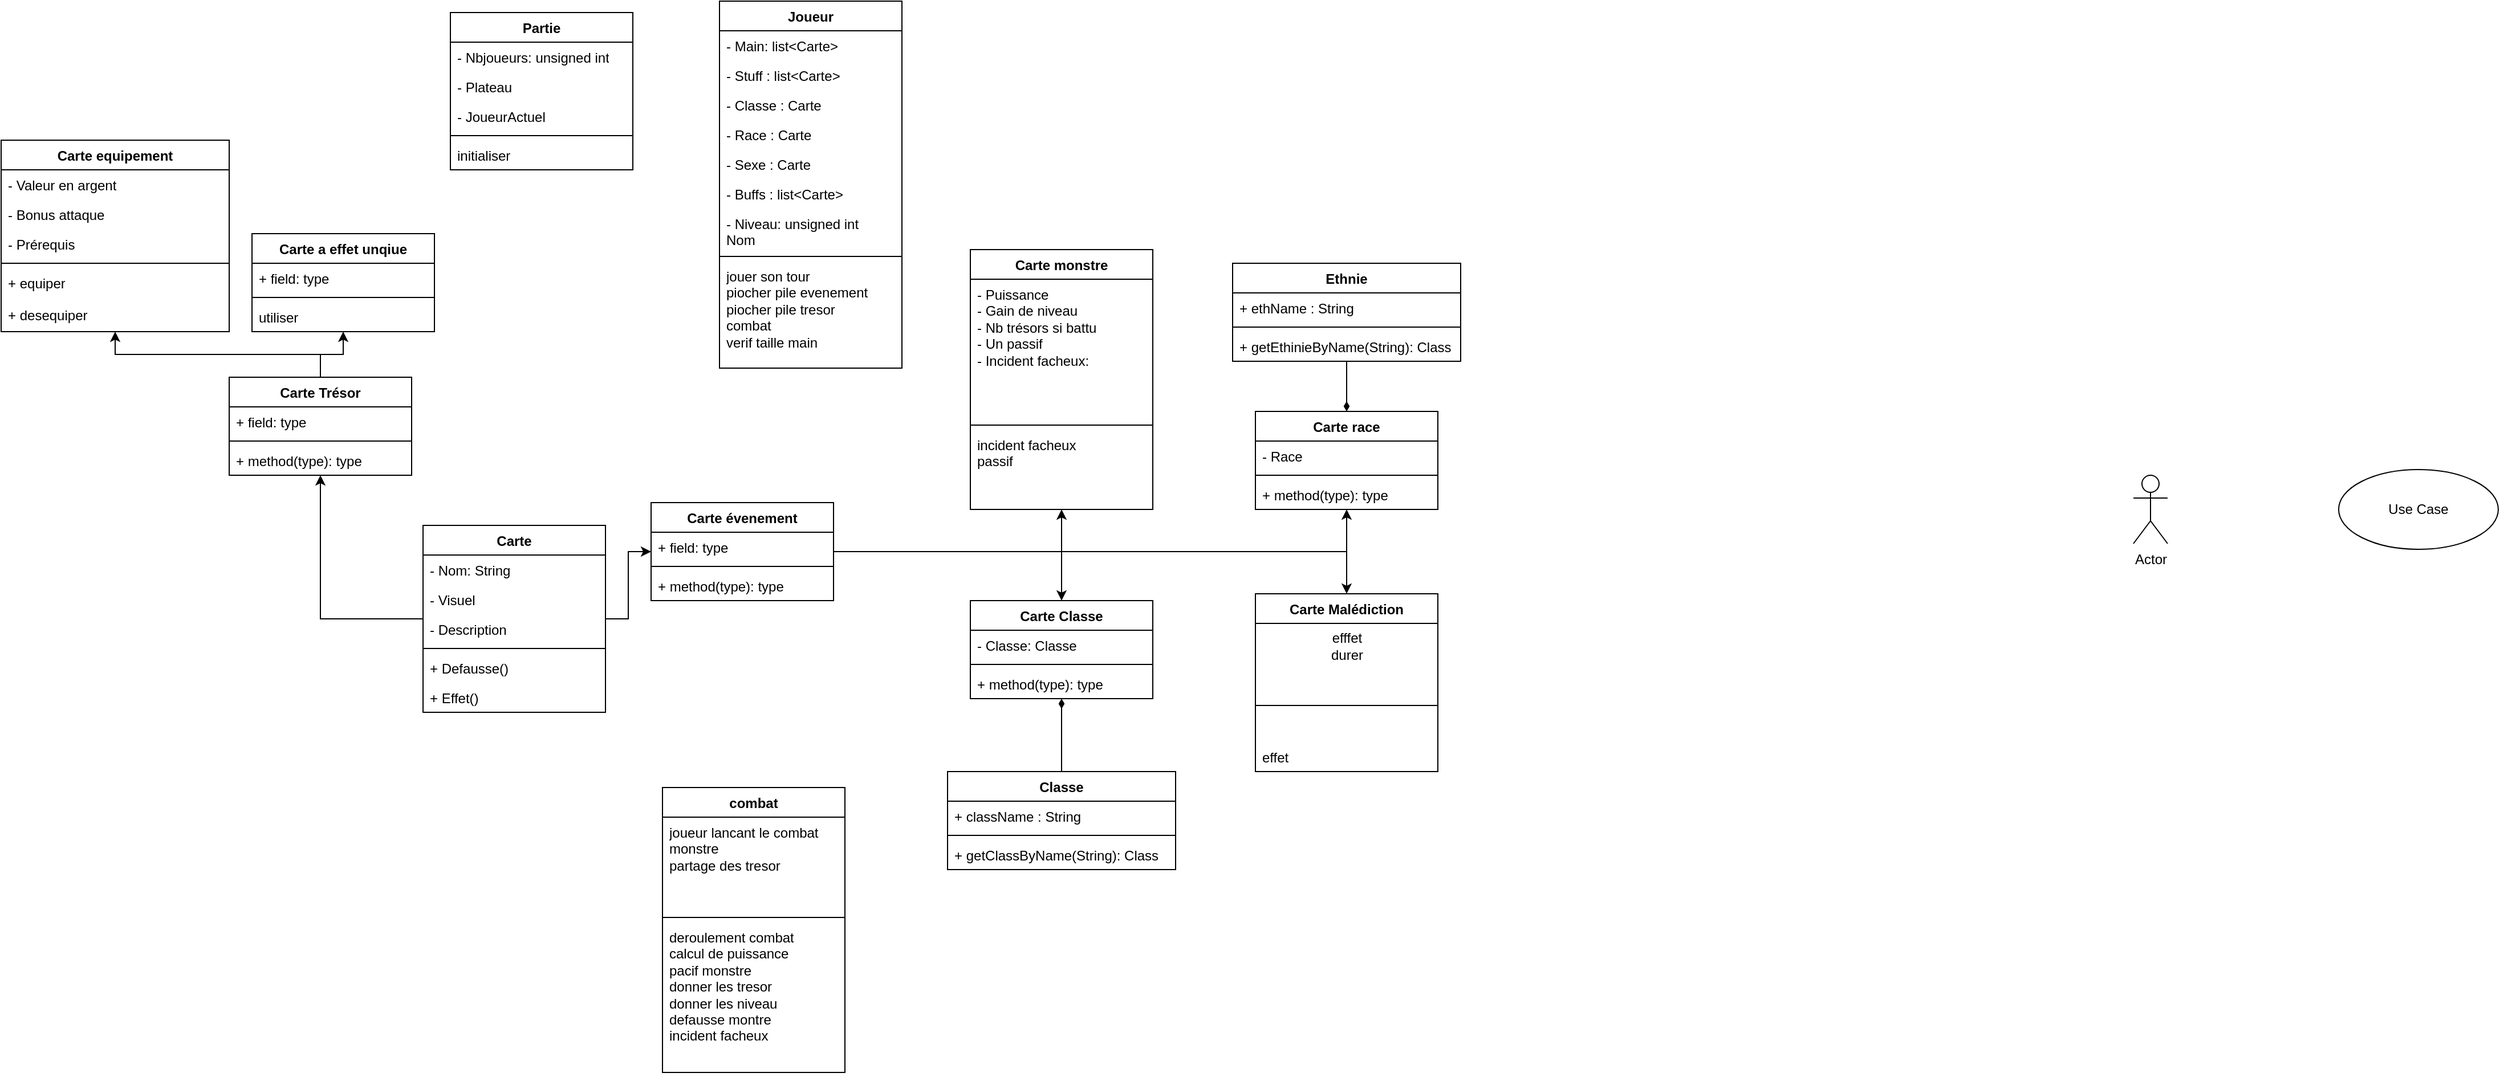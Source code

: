 <mxfile version="22.1.2" type="device">
  <diagram id="C5RBs43oDa-KdzZeNtuy" name="Page-1">
    <mxGraphModel dx="1938" dy="666" grid="1" gridSize="10" guides="1" tooltips="1" connect="1" arrows="1" fold="1" page="1" pageScale="1" pageWidth="827" pageHeight="1169" math="0" shadow="0">
      <root>
        <mxCell id="WIyWlLk6GJQsqaUBKTNV-0" />
        <mxCell id="WIyWlLk6GJQsqaUBKTNV-1" parent="WIyWlLk6GJQsqaUBKTNV-0" />
        <mxCell id="HWRYrcjjXOcNsMm2Y1wa-0" value="Partie" style="swimlane;fontStyle=1;align=center;verticalAlign=top;childLayout=stackLayout;horizontal=1;startSize=26;horizontalStack=0;resizeParent=1;resizeParentMax=0;resizeLast=0;collapsible=1;marginBottom=0;whiteSpace=wrap;html=1;" parent="WIyWlLk6GJQsqaUBKTNV-1" vertex="1">
          <mxGeometry x="254" y="100" width="160" height="138" as="geometry" />
        </mxCell>
        <mxCell id="HWRYrcjjXOcNsMm2Y1wa-1" value="- Nbjoueurs: unsigned int" style="text;strokeColor=none;fillColor=none;align=left;verticalAlign=top;spacingLeft=4;spacingRight=4;overflow=hidden;rotatable=0;points=[[0,0.5],[1,0.5]];portConstraint=eastwest;whiteSpace=wrap;html=1;" parent="HWRYrcjjXOcNsMm2Y1wa-0" vertex="1">
          <mxGeometry y="26" width="160" height="26" as="geometry" />
        </mxCell>
        <mxCell id="HWRYrcjjXOcNsMm2Y1wa-5" value="- Plateau" style="text;strokeColor=none;fillColor=none;align=left;verticalAlign=top;spacingLeft=4;spacingRight=4;overflow=hidden;rotatable=0;points=[[0,0.5],[1,0.5]];portConstraint=eastwest;whiteSpace=wrap;html=1;" parent="HWRYrcjjXOcNsMm2Y1wa-0" vertex="1">
          <mxGeometry y="52" width="160" height="26" as="geometry" />
        </mxCell>
        <mxCell id="OVu_KamgzqOyMynP7TiZ-10" value="- JoueurActuel" style="text;strokeColor=none;fillColor=none;align=left;verticalAlign=top;spacingLeft=4;spacingRight=4;overflow=hidden;rotatable=0;points=[[0,0.5],[1,0.5]];portConstraint=eastwest;whiteSpace=wrap;html=1;" parent="HWRYrcjjXOcNsMm2Y1wa-0" vertex="1">
          <mxGeometry y="78" width="160" height="26" as="geometry" />
        </mxCell>
        <mxCell id="HWRYrcjjXOcNsMm2Y1wa-2" value="" style="line;strokeWidth=1;fillColor=none;align=left;verticalAlign=middle;spacingTop=-1;spacingLeft=3;spacingRight=3;rotatable=0;labelPosition=right;points=[];portConstraint=eastwest;strokeColor=inherit;" parent="HWRYrcjjXOcNsMm2Y1wa-0" vertex="1">
          <mxGeometry y="104" width="160" height="8" as="geometry" />
        </mxCell>
        <mxCell id="HWRYrcjjXOcNsMm2Y1wa-3" value="&lt;div&gt;initialiser&lt;/div&gt;&lt;div&gt;&lt;br&gt;&lt;/div&gt;" style="text;strokeColor=none;fillColor=none;align=left;verticalAlign=top;spacingLeft=4;spacingRight=4;overflow=hidden;rotatable=0;points=[[0,0.5],[1,0.5]];portConstraint=eastwest;whiteSpace=wrap;html=1;" parent="HWRYrcjjXOcNsMm2Y1wa-0" vertex="1">
          <mxGeometry y="112" width="160" height="26" as="geometry" />
        </mxCell>
        <mxCell id="HWRYrcjjXOcNsMm2Y1wa-6" value="Joueur" style="swimlane;fontStyle=1;align=center;verticalAlign=top;childLayout=stackLayout;horizontal=1;startSize=26;horizontalStack=0;resizeParent=1;resizeParentMax=0;resizeLast=0;collapsible=1;marginBottom=0;whiteSpace=wrap;html=1;" parent="WIyWlLk6GJQsqaUBKTNV-1" vertex="1">
          <mxGeometry x="490" y="90" width="160" height="322" as="geometry" />
        </mxCell>
        <mxCell id="HWRYrcjjXOcNsMm2Y1wa-7" value="- Main: list&amp;lt;Carte&amp;gt;" style="text;strokeColor=none;fillColor=none;align=left;verticalAlign=top;spacingLeft=4;spacingRight=4;overflow=hidden;rotatable=0;points=[[0,0.5],[1,0.5]];portConstraint=eastwest;whiteSpace=wrap;html=1;" parent="HWRYrcjjXOcNsMm2Y1wa-6" vertex="1">
          <mxGeometry y="26" width="160" height="26" as="geometry" />
        </mxCell>
        <mxCell id="HWRYrcjjXOcNsMm2Y1wa-10" value="- Stuff : list&amp;lt;Carte&amp;gt;" style="text;strokeColor=none;fillColor=none;align=left;verticalAlign=top;spacingLeft=4;spacingRight=4;overflow=hidden;rotatable=0;points=[[0,0.5],[1,0.5]];portConstraint=eastwest;whiteSpace=wrap;html=1;" parent="HWRYrcjjXOcNsMm2Y1wa-6" vertex="1">
          <mxGeometry y="52" width="160" height="26" as="geometry" />
        </mxCell>
        <mxCell id="HWRYrcjjXOcNsMm2Y1wa-11" value="- Classe : Carte" style="text;strokeColor=none;fillColor=none;align=left;verticalAlign=top;spacingLeft=4;spacingRight=4;overflow=hidden;rotatable=0;points=[[0,0.5],[1,0.5]];portConstraint=eastwest;whiteSpace=wrap;html=1;" parent="HWRYrcjjXOcNsMm2Y1wa-6" vertex="1">
          <mxGeometry y="78" width="160" height="26" as="geometry" />
        </mxCell>
        <mxCell id="HWRYrcjjXOcNsMm2Y1wa-12" value="- Race : Carte" style="text;strokeColor=none;fillColor=none;align=left;verticalAlign=top;spacingLeft=4;spacingRight=4;overflow=hidden;rotatable=0;points=[[0,0.5],[1,0.5]];portConstraint=eastwest;whiteSpace=wrap;html=1;" parent="HWRYrcjjXOcNsMm2Y1wa-6" vertex="1">
          <mxGeometry y="104" width="160" height="26" as="geometry" />
        </mxCell>
        <mxCell id="HWRYrcjjXOcNsMm2Y1wa-13" value="- Sexe : Carte" style="text;strokeColor=none;fillColor=none;align=left;verticalAlign=top;spacingLeft=4;spacingRight=4;overflow=hidden;rotatable=0;points=[[0,0.5],[1,0.5]];portConstraint=eastwest;whiteSpace=wrap;html=1;" parent="HWRYrcjjXOcNsMm2Y1wa-6" vertex="1">
          <mxGeometry y="130" width="160" height="26" as="geometry" />
        </mxCell>
        <mxCell id="HWRYrcjjXOcNsMm2Y1wa-14" value="- Buffs : list&amp;lt;Carte&amp;gt;" style="text;strokeColor=none;fillColor=none;align=left;verticalAlign=top;spacingLeft=4;spacingRight=4;overflow=hidden;rotatable=0;points=[[0,0.5],[1,0.5]];portConstraint=eastwest;whiteSpace=wrap;html=1;" parent="HWRYrcjjXOcNsMm2Y1wa-6" vertex="1">
          <mxGeometry y="156" width="160" height="26" as="geometry" />
        </mxCell>
        <mxCell id="HWRYrcjjXOcNsMm2Y1wa-15" value="&lt;div&gt;- Niveau: unsigned int&lt;/div&gt;&lt;div&gt;Nom&lt;br&gt;&lt;/div&gt;" style="text;strokeColor=none;fillColor=none;align=left;verticalAlign=top;spacingLeft=4;spacingRight=4;overflow=hidden;rotatable=0;points=[[0,0.5],[1,0.5]];portConstraint=eastwest;whiteSpace=wrap;html=1;" parent="HWRYrcjjXOcNsMm2Y1wa-6" vertex="1">
          <mxGeometry y="182" width="160" height="38" as="geometry" />
        </mxCell>
        <mxCell id="HWRYrcjjXOcNsMm2Y1wa-8" value="" style="line;strokeWidth=1;fillColor=none;align=left;verticalAlign=middle;spacingTop=-1;spacingLeft=3;spacingRight=3;rotatable=0;labelPosition=right;points=[];portConstraint=eastwest;strokeColor=inherit;" parent="HWRYrcjjXOcNsMm2Y1wa-6" vertex="1">
          <mxGeometry y="220" width="160" height="8" as="geometry" />
        </mxCell>
        <mxCell id="HWRYrcjjXOcNsMm2Y1wa-9" value="&lt;div&gt;jouer son tour&lt;br&gt;&lt;/div&gt;&lt;div&gt;piocher pile evenement&lt;/div&gt;&lt;div&gt;piocher pile tresor&lt;/div&gt;&lt;div&gt;combat&lt;/div&gt;&lt;div&gt;verif taille main&lt;br&gt;&lt;/div&gt;" style="text;strokeColor=none;fillColor=none;align=left;verticalAlign=top;spacingLeft=4;spacingRight=4;overflow=hidden;rotatable=0;points=[[0,0.5],[1,0.5]];portConstraint=eastwest;whiteSpace=wrap;html=1;" parent="HWRYrcjjXOcNsMm2Y1wa-6" vertex="1">
          <mxGeometry y="228" width="160" height="94" as="geometry" />
        </mxCell>
        <mxCell id="HWRYrcjjXOcNsMm2Y1wa-25" style="edgeStyle=orthogonalEdgeStyle;rounded=0;orthogonalLoop=1;jettySize=auto;html=1;" parent="WIyWlLk6GJQsqaUBKTNV-1" source="HWRYrcjjXOcNsMm2Y1wa-16" target="HWRYrcjjXOcNsMm2Y1wa-21" edge="1">
          <mxGeometry relative="1" as="geometry" />
        </mxCell>
        <mxCell id="HWRYrcjjXOcNsMm2Y1wa-45" style="edgeStyle=orthogonalEdgeStyle;rounded=0;orthogonalLoop=1;jettySize=auto;html=1;" parent="WIyWlLk6GJQsqaUBKTNV-1" source="HWRYrcjjXOcNsMm2Y1wa-16" target="HWRYrcjjXOcNsMm2Y1wa-41" edge="1">
          <mxGeometry relative="1" as="geometry" />
        </mxCell>
        <mxCell id="HWRYrcjjXOcNsMm2Y1wa-16" value="Carte" style="swimlane;fontStyle=1;align=center;verticalAlign=top;childLayout=stackLayout;horizontal=1;startSize=26;horizontalStack=0;resizeParent=1;resizeParentMax=0;resizeLast=0;collapsible=1;marginBottom=0;whiteSpace=wrap;html=1;" parent="WIyWlLk6GJQsqaUBKTNV-1" vertex="1">
          <mxGeometry x="230" y="550" width="160" height="164" as="geometry" />
        </mxCell>
        <mxCell id="HWRYrcjjXOcNsMm2Y1wa-17" value="- Nom: String" style="text;strokeColor=none;fillColor=none;align=left;verticalAlign=top;spacingLeft=4;spacingRight=4;overflow=hidden;rotatable=0;points=[[0,0.5],[1,0.5]];portConstraint=eastwest;whiteSpace=wrap;html=1;" parent="HWRYrcjjXOcNsMm2Y1wa-16" vertex="1">
          <mxGeometry y="26" width="160" height="26" as="geometry" />
        </mxCell>
        <mxCell id="HWRYrcjjXOcNsMm2Y1wa-20" value="- Visuel" style="text;strokeColor=none;fillColor=none;align=left;verticalAlign=top;spacingLeft=4;spacingRight=4;overflow=hidden;rotatable=0;points=[[0,0.5],[1,0.5]];portConstraint=eastwest;whiteSpace=wrap;html=1;" parent="HWRYrcjjXOcNsMm2Y1wa-16" vertex="1">
          <mxGeometry y="52" width="160" height="26" as="geometry" />
        </mxCell>
        <mxCell id="HWRYrcjjXOcNsMm2Y1wa-36" value="- Description" style="text;strokeColor=none;fillColor=none;align=left;verticalAlign=top;spacingLeft=4;spacingRight=4;overflow=hidden;rotatable=0;points=[[0,0.5],[1,0.5]];portConstraint=eastwest;whiteSpace=wrap;html=1;" parent="HWRYrcjjXOcNsMm2Y1wa-16" vertex="1">
          <mxGeometry y="78" width="160" height="26" as="geometry" />
        </mxCell>
        <mxCell id="HWRYrcjjXOcNsMm2Y1wa-18" value="" style="line;strokeWidth=1;fillColor=none;align=left;verticalAlign=middle;spacingTop=-1;spacingLeft=3;spacingRight=3;rotatable=0;labelPosition=right;points=[];portConstraint=eastwest;strokeColor=inherit;" parent="HWRYrcjjXOcNsMm2Y1wa-16" vertex="1">
          <mxGeometry y="104" width="160" height="8" as="geometry" />
        </mxCell>
        <mxCell id="HWRYrcjjXOcNsMm2Y1wa-19" value="+ Defausse()" style="text;strokeColor=none;fillColor=none;align=left;verticalAlign=top;spacingLeft=4;spacingRight=4;overflow=hidden;rotatable=0;points=[[0,0.5],[1,0.5]];portConstraint=eastwest;whiteSpace=wrap;html=1;" parent="HWRYrcjjXOcNsMm2Y1wa-16" vertex="1">
          <mxGeometry y="112" width="160" height="26" as="geometry" />
        </mxCell>
        <mxCell id="HWRYrcjjXOcNsMm2Y1wa-39" value="+ Effet()" style="text;strokeColor=none;fillColor=none;align=left;verticalAlign=top;spacingLeft=4;spacingRight=4;overflow=hidden;rotatable=0;points=[[0,0.5],[1,0.5]];portConstraint=eastwest;whiteSpace=wrap;html=1;" parent="HWRYrcjjXOcNsMm2Y1wa-16" vertex="1">
          <mxGeometry y="138" width="160" height="26" as="geometry" />
        </mxCell>
        <mxCell id="HWRYrcjjXOcNsMm2Y1wa-30" style="edgeStyle=orthogonalEdgeStyle;rounded=0;orthogonalLoop=1;jettySize=auto;html=1;" parent="WIyWlLk6GJQsqaUBKTNV-1" source="HWRYrcjjXOcNsMm2Y1wa-21" target="HWRYrcjjXOcNsMm2Y1wa-26" edge="1">
          <mxGeometry relative="1" as="geometry" />
        </mxCell>
        <mxCell id="HWRYrcjjXOcNsMm2Y1wa-35" style="edgeStyle=orthogonalEdgeStyle;rounded=0;orthogonalLoop=1;jettySize=auto;html=1;" parent="WIyWlLk6GJQsqaUBKTNV-1" source="HWRYrcjjXOcNsMm2Y1wa-21" target="HWRYrcjjXOcNsMm2Y1wa-31" edge="1">
          <mxGeometry relative="1" as="geometry" />
        </mxCell>
        <mxCell id="HWRYrcjjXOcNsMm2Y1wa-21" value="Carte Trésor" style="swimlane;fontStyle=1;align=center;verticalAlign=top;childLayout=stackLayout;horizontal=1;startSize=26;horizontalStack=0;resizeParent=1;resizeParentMax=0;resizeLast=0;collapsible=1;marginBottom=0;whiteSpace=wrap;html=1;" parent="WIyWlLk6GJQsqaUBKTNV-1" vertex="1">
          <mxGeometry x="60" y="420" width="160" height="86" as="geometry" />
        </mxCell>
        <mxCell id="HWRYrcjjXOcNsMm2Y1wa-22" value="+ field: type" style="text;strokeColor=none;fillColor=none;align=left;verticalAlign=top;spacingLeft=4;spacingRight=4;overflow=hidden;rotatable=0;points=[[0,0.5],[1,0.5]];portConstraint=eastwest;whiteSpace=wrap;html=1;" parent="HWRYrcjjXOcNsMm2Y1wa-21" vertex="1">
          <mxGeometry y="26" width="160" height="26" as="geometry" />
        </mxCell>
        <mxCell id="HWRYrcjjXOcNsMm2Y1wa-23" value="" style="line;strokeWidth=1;fillColor=none;align=left;verticalAlign=middle;spacingTop=-1;spacingLeft=3;spacingRight=3;rotatable=0;labelPosition=right;points=[];portConstraint=eastwest;strokeColor=inherit;" parent="HWRYrcjjXOcNsMm2Y1wa-21" vertex="1">
          <mxGeometry y="52" width="160" height="8" as="geometry" />
        </mxCell>
        <mxCell id="HWRYrcjjXOcNsMm2Y1wa-24" value="+ method(type): type" style="text;strokeColor=none;fillColor=none;align=left;verticalAlign=top;spacingLeft=4;spacingRight=4;overflow=hidden;rotatable=0;points=[[0,0.5],[1,0.5]];portConstraint=eastwest;whiteSpace=wrap;html=1;" parent="HWRYrcjjXOcNsMm2Y1wa-21" vertex="1">
          <mxGeometry y="60" width="160" height="26" as="geometry" />
        </mxCell>
        <mxCell id="HWRYrcjjXOcNsMm2Y1wa-26" value="Carte equipement" style="swimlane;fontStyle=1;align=center;verticalAlign=top;childLayout=stackLayout;horizontal=1;startSize=26;horizontalStack=0;resizeParent=1;resizeParentMax=0;resizeLast=0;collapsible=1;marginBottom=0;whiteSpace=wrap;html=1;" parent="WIyWlLk6GJQsqaUBKTNV-1" vertex="1">
          <mxGeometry x="-140" y="212" width="200" height="168" as="geometry" />
        </mxCell>
        <mxCell id="HWRYrcjjXOcNsMm2Y1wa-27" value="- Valeur en argent" style="text;strokeColor=none;fillColor=none;align=left;verticalAlign=top;spacingLeft=4;spacingRight=4;overflow=hidden;rotatable=0;points=[[0,0.5],[1,0.5]];portConstraint=eastwest;whiteSpace=wrap;html=1;" parent="HWRYrcjjXOcNsMm2Y1wa-26" vertex="1">
          <mxGeometry y="26" width="200" height="26" as="geometry" />
        </mxCell>
        <mxCell id="HWRYrcjjXOcNsMm2Y1wa-37" value="- Bonus attaque" style="text;strokeColor=none;fillColor=none;align=left;verticalAlign=top;spacingLeft=4;spacingRight=4;overflow=hidden;rotatable=0;points=[[0,0.5],[1,0.5]];portConstraint=eastwest;whiteSpace=wrap;html=1;" parent="HWRYrcjjXOcNsMm2Y1wa-26" vertex="1">
          <mxGeometry y="52" width="200" height="26" as="geometry" />
        </mxCell>
        <mxCell id="HWRYrcjjXOcNsMm2Y1wa-38" value="- Prérequis" style="text;strokeColor=none;fillColor=none;align=left;verticalAlign=top;spacingLeft=4;spacingRight=4;overflow=hidden;rotatable=0;points=[[0,0.5],[1,0.5]];portConstraint=eastwest;whiteSpace=wrap;html=1;" parent="HWRYrcjjXOcNsMm2Y1wa-26" vertex="1">
          <mxGeometry y="78" width="200" height="26" as="geometry" />
        </mxCell>
        <mxCell id="HWRYrcjjXOcNsMm2Y1wa-28" value="" style="line;strokeWidth=1;fillColor=none;align=left;verticalAlign=middle;spacingTop=-1;spacingLeft=3;spacingRight=3;rotatable=0;labelPosition=right;points=[];portConstraint=eastwest;strokeColor=inherit;" parent="HWRYrcjjXOcNsMm2Y1wa-26" vertex="1">
          <mxGeometry y="104" width="200" height="8" as="geometry" />
        </mxCell>
        <mxCell id="HWRYrcjjXOcNsMm2Y1wa-29" value="&lt;div&gt;+ equiper&lt;/div&gt;" style="text;strokeColor=none;fillColor=none;align=left;verticalAlign=top;spacingLeft=4;spacingRight=4;overflow=hidden;rotatable=0;points=[[0,0.5],[1,0.5]];portConstraint=eastwest;whiteSpace=wrap;html=1;" parent="HWRYrcjjXOcNsMm2Y1wa-26" vertex="1">
          <mxGeometry y="112" width="200" height="28" as="geometry" />
        </mxCell>
        <mxCell id="CoxctAYKUjvf-1r051BU-3" value="&lt;div&gt;+ des&lt;span style=&quot;background-color: initial;&quot;&gt;equiper&lt;/span&gt;&lt;/div&gt;" style="text;strokeColor=none;fillColor=none;align=left;verticalAlign=top;spacingLeft=4;spacingRight=4;overflow=hidden;rotatable=0;points=[[0,0.5],[1,0.5]];portConstraint=eastwest;whiteSpace=wrap;html=1;" parent="HWRYrcjjXOcNsMm2Y1wa-26" vertex="1">
          <mxGeometry y="140" width="200" height="28" as="geometry" />
        </mxCell>
        <mxCell id="HWRYrcjjXOcNsMm2Y1wa-31" value="Carte a effet unqiue" style="swimlane;fontStyle=1;align=center;verticalAlign=top;childLayout=stackLayout;horizontal=1;startSize=26;horizontalStack=0;resizeParent=1;resizeParentMax=0;resizeLast=0;collapsible=1;marginBottom=0;whiteSpace=wrap;html=1;" parent="WIyWlLk6GJQsqaUBKTNV-1" vertex="1">
          <mxGeometry x="80" y="294" width="160" height="86" as="geometry">
            <mxRectangle x="80" y="290" width="150" height="30" as="alternateBounds" />
          </mxGeometry>
        </mxCell>
        <mxCell id="HWRYrcjjXOcNsMm2Y1wa-32" value="+ field: type" style="text;strokeColor=none;fillColor=none;align=left;verticalAlign=top;spacingLeft=4;spacingRight=4;overflow=hidden;rotatable=0;points=[[0,0.5],[1,0.5]];portConstraint=eastwest;whiteSpace=wrap;html=1;" parent="HWRYrcjjXOcNsMm2Y1wa-31" vertex="1">
          <mxGeometry y="26" width="160" height="26" as="geometry" />
        </mxCell>
        <mxCell id="HWRYrcjjXOcNsMm2Y1wa-33" value="" style="line;strokeWidth=1;fillColor=none;align=left;verticalAlign=middle;spacingTop=-1;spacingLeft=3;spacingRight=3;rotatable=0;labelPosition=right;points=[];portConstraint=eastwest;strokeColor=inherit;" parent="HWRYrcjjXOcNsMm2Y1wa-31" vertex="1">
          <mxGeometry y="52" width="160" height="8" as="geometry" />
        </mxCell>
        <mxCell id="HWRYrcjjXOcNsMm2Y1wa-34" value="utiliser" style="text;strokeColor=none;fillColor=none;align=left;verticalAlign=top;spacingLeft=4;spacingRight=4;overflow=hidden;rotatable=0;points=[[0,0.5],[1,0.5]];portConstraint=eastwest;whiteSpace=wrap;html=1;" parent="HWRYrcjjXOcNsMm2Y1wa-31" vertex="1">
          <mxGeometry y="60" width="160" height="26" as="geometry" />
        </mxCell>
        <mxCell id="OVu_KamgzqOyMynP7TiZ-3" style="edgeStyle=orthogonalEdgeStyle;rounded=0;orthogonalLoop=1;jettySize=auto;html=1;entryX=0.5;entryY=0;entryDx=0;entryDy=0;" parent="WIyWlLk6GJQsqaUBKTNV-1" source="HWRYrcjjXOcNsMm2Y1wa-41" target="HWRYrcjjXOcNsMm2Y1wa-54" edge="1">
          <mxGeometry relative="1" as="geometry" />
        </mxCell>
        <mxCell id="OVu_KamgzqOyMynP7TiZ-6" style="edgeStyle=orthogonalEdgeStyle;rounded=0;orthogonalLoop=1;jettySize=auto;html=1;" parent="WIyWlLk6GJQsqaUBKTNV-1" source="HWRYrcjjXOcNsMm2Y1wa-41" target="HWRYrcjjXOcNsMm2Y1wa-46" edge="1">
          <mxGeometry relative="1" as="geometry">
            <Array as="points">
              <mxPoint x="790" y="573" />
            </Array>
          </mxGeometry>
        </mxCell>
        <mxCell id="OVu_KamgzqOyMynP7TiZ-7" style="edgeStyle=orthogonalEdgeStyle;rounded=0;orthogonalLoop=1;jettySize=auto;html=1;" parent="WIyWlLk6GJQsqaUBKTNV-1" source="HWRYrcjjXOcNsMm2Y1wa-41" target="HWRYrcjjXOcNsMm2Y1wa-58" edge="1">
          <mxGeometry relative="1" as="geometry">
            <Array as="points">
              <mxPoint x="1040" y="573" />
            </Array>
          </mxGeometry>
        </mxCell>
        <mxCell id="OVu_KamgzqOyMynP7TiZ-8" style="edgeStyle=orthogonalEdgeStyle;rounded=0;orthogonalLoop=1;jettySize=auto;html=1;" parent="WIyWlLk6GJQsqaUBKTNV-1" source="HWRYrcjjXOcNsMm2Y1wa-41" target="HWRYrcjjXOcNsMm2Y1wa-50" edge="1">
          <mxGeometry relative="1" as="geometry">
            <Array as="points">
              <mxPoint x="1040" y="573" />
            </Array>
          </mxGeometry>
        </mxCell>
        <mxCell id="HWRYrcjjXOcNsMm2Y1wa-41" value="Carte évenement" style="swimlane;fontStyle=1;align=center;verticalAlign=top;childLayout=stackLayout;horizontal=1;startSize=26;horizontalStack=0;resizeParent=1;resizeParentMax=0;resizeLast=0;collapsible=1;marginBottom=0;whiteSpace=wrap;html=1;" parent="WIyWlLk6GJQsqaUBKTNV-1" vertex="1">
          <mxGeometry x="430" y="530" width="160" height="86" as="geometry" />
        </mxCell>
        <mxCell id="HWRYrcjjXOcNsMm2Y1wa-42" value="+ field: type" style="text;strokeColor=none;fillColor=none;align=left;verticalAlign=top;spacingLeft=4;spacingRight=4;overflow=hidden;rotatable=0;points=[[0,0.5],[1,0.5]];portConstraint=eastwest;whiteSpace=wrap;html=1;" parent="HWRYrcjjXOcNsMm2Y1wa-41" vertex="1">
          <mxGeometry y="26" width="160" height="26" as="geometry" />
        </mxCell>
        <mxCell id="HWRYrcjjXOcNsMm2Y1wa-43" value="" style="line;strokeWidth=1;fillColor=none;align=left;verticalAlign=middle;spacingTop=-1;spacingLeft=3;spacingRight=3;rotatable=0;labelPosition=right;points=[];portConstraint=eastwest;strokeColor=inherit;" parent="HWRYrcjjXOcNsMm2Y1wa-41" vertex="1">
          <mxGeometry y="52" width="160" height="8" as="geometry" />
        </mxCell>
        <mxCell id="HWRYrcjjXOcNsMm2Y1wa-44" value="+ method(type): type" style="text;strokeColor=none;fillColor=none;align=left;verticalAlign=top;spacingLeft=4;spacingRight=4;overflow=hidden;rotatable=0;points=[[0,0.5],[1,0.5]];portConstraint=eastwest;whiteSpace=wrap;html=1;" parent="HWRYrcjjXOcNsMm2Y1wa-41" vertex="1">
          <mxGeometry y="60" width="160" height="26" as="geometry" />
        </mxCell>
        <mxCell id="HWRYrcjjXOcNsMm2Y1wa-46" value="Carte monstre" style="swimlane;fontStyle=1;align=center;verticalAlign=top;childLayout=stackLayout;horizontal=1;startSize=26;horizontalStack=0;resizeParent=1;resizeParentMax=0;resizeLast=0;collapsible=1;marginBottom=0;whiteSpace=wrap;html=1;" parent="WIyWlLk6GJQsqaUBKTNV-1" vertex="1">
          <mxGeometry x="710" y="308" width="160" height="228" as="geometry" />
        </mxCell>
        <mxCell id="HWRYrcjjXOcNsMm2Y1wa-47" value="- Puissance&lt;br&gt;- Gain de niveau&lt;br&gt;- Nb trésors si battu&lt;br&gt;- Un passif&lt;br&gt;- Incident facheux:" style="text;strokeColor=none;fillColor=none;align=left;verticalAlign=top;spacingLeft=4;spacingRight=4;overflow=hidden;rotatable=0;points=[[0,0.5],[1,0.5]];portConstraint=eastwest;whiteSpace=wrap;html=1;" parent="HWRYrcjjXOcNsMm2Y1wa-46" vertex="1">
          <mxGeometry y="26" width="160" height="124" as="geometry" />
        </mxCell>
        <mxCell id="HWRYrcjjXOcNsMm2Y1wa-48" value="" style="line;strokeWidth=1;fillColor=none;align=left;verticalAlign=middle;spacingTop=-1;spacingLeft=3;spacingRight=3;rotatable=0;labelPosition=right;points=[];portConstraint=eastwest;strokeColor=inherit;" parent="HWRYrcjjXOcNsMm2Y1wa-46" vertex="1">
          <mxGeometry y="150" width="160" height="8" as="geometry" />
        </mxCell>
        <mxCell id="HWRYrcjjXOcNsMm2Y1wa-49" value="&lt;div&gt;incident facheux&lt;/div&gt;passif" style="text;strokeColor=none;fillColor=none;align=left;verticalAlign=top;spacingLeft=4;spacingRight=4;overflow=hidden;rotatable=0;points=[[0,0.5],[1,0.5]];portConstraint=eastwest;whiteSpace=wrap;html=1;" parent="HWRYrcjjXOcNsMm2Y1wa-46" vertex="1">
          <mxGeometry y="158" width="160" height="70" as="geometry" />
        </mxCell>
        <mxCell id="HWRYrcjjXOcNsMm2Y1wa-50" value="Carte Malédiction" style="swimlane;fontStyle=1;align=center;verticalAlign=top;childLayout=stackLayout;horizontal=1;startSize=26;horizontalStack=0;resizeParent=1;resizeParentMax=0;resizeLast=0;collapsible=1;marginBottom=0;whiteSpace=wrap;html=1;" parent="WIyWlLk6GJQsqaUBKTNV-1" vertex="1">
          <mxGeometry x="960" y="610" width="160" height="156" as="geometry" />
        </mxCell>
        <mxCell id="TbxGWPx1K_8653AhQlr2-5" value="&lt;div&gt;efffet&lt;/div&gt;&lt;div&gt;durer&lt;/div&gt;" style="text;html=1;align=center;verticalAlign=middle;resizable=0;points=[];autosize=1;strokeColor=none;fillColor=none;" parent="HWRYrcjjXOcNsMm2Y1wa-50" vertex="1">
          <mxGeometry y="26" width="160" height="40" as="geometry" />
        </mxCell>
        <mxCell id="HWRYrcjjXOcNsMm2Y1wa-52" value="" style="line;strokeWidth=1;fillColor=none;align=left;verticalAlign=middle;spacingTop=-1;spacingLeft=3;spacingRight=3;rotatable=0;labelPosition=right;points=[];portConstraint=eastwest;strokeColor=inherit;" parent="HWRYrcjjXOcNsMm2Y1wa-50" vertex="1">
          <mxGeometry y="66" width="160" height="64" as="geometry" />
        </mxCell>
        <mxCell id="HWRYrcjjXOcNsMm2Y1wa-53" value="&lt;div&gt;effet&lt;/div&gt;" style="text;strokeColor=none;fillColor=none;align=left;verticalAlign=top;spacingLeft=4;spacingRight=4;overflow=hidden;rotatable=0;points=[[0,0.5],[1,0.5]];portConstraint=eastwest;whiteSpace=wrap;html=1;" parent="HWRYrcjjXOcNsMm2Y1wa-50" vertex="1">
          <mxGeometry y="130" width="160" height="26" as="geometry" />
        </mxCell>
        <mxCell id="HWRYrcjjXOcNsMm2Y1wa-54" value="Carte Classe" style="swimlane;fontStyle=1;align=center;verticalAlign=top;childLayout=stackLayout;horizontal=1;startSize=26;horizontalStack=0;resizeParent=1;resizeParentMax=0;resizeLast=0;collapsible=1;marginBottom=0;whiteSpace=wrap;html=1;" parent="WIyWlLk6GJQsqaUBKTNV-1" vertex="1">
          <mxGeometry x="710" y="616" width="160" height="86" as="geometry" />
        </mxCell>
        <mxCell id="HWRYrcjjXOcNsMm2Y1wa-55" value="- Classe: Classe" style="text;strokeColor=none;fillColor=none;align=left;verticalAlign=top;spacingLeft=4;spacingRight=4;overflow=hidden;rotatable=0;points=[[0,0.5],[1,0.5]];portConstraint=eastwest;whiteSpace=wrap;html=1;" parent="HWRYrcjjXOcNsMm2Y1wa-54" vertex="1">
          <mxGeometry y="26" width="160" height="26" as="geometry" />
        </mxCell>
        <mxCell id="HWRYrcjjXOcNsMm2Y1wa-56" value="" style="line;strokeWidth=1;fillColor=none;align=left;verticalAlign=middle;spacingTop=-1;spacingLeft=3;spacingRight=3;rotatable=0;labelPosition=right;points=[];portConstraint=eastwest;strokeColor=inherit;" parent="HWRYrcjjXOcNsMm2Y1wa-54" vertex="1">
          <mxGeometry y="52" width="160" height="8" as="geometry" />
        </mxCell>
        <mxCell id="HWRYrcjjXOcNsMm2Y1wa-57" value="+ method(type): type" style="text;strokeColor=none;fillColor=none;align=left;verticalAlign=top;spacingLeft=4;spacingRight=4;overflow=hidden;rotatable=0;points=[[0,0.5],[1,0.5]];portConstraint=eastwest;whiteSpace=wrap;html=1;" parent="HWRYrcjjXOcNsMm2Y1wa-54" vertex="1">
          <mxGeometry y="60" width="160" height="26" as="geometry" />
        </mxCell>
        <mxCell id="HWRYrcjjXOcNsMm2Y1wa-58" value="Carte race" style="swimlane;fontStyle=1;align=center;verticalAlign=top;childLayout=stackLayout;horizontal=1;startSize=26;horizontalStack=0;resizeParent=1;resizeParentMax=0;resizeLast=0;collapsible=1;marginBottom=0;whiteSpace=wrap;html=1;" parent="WIyWlLk6GJQsqaUBKTNV-1" vertex="1">
          <mxGeometry x="960" y="450" width="160" height="86" as="geometry" />
        </mxCell>
        <mxCell id="HWRYrcjjXOcNsMm2Y1wa-59" value="- Race&amp;nbsp;" style="text;strokeColor=none;fillColor=none;align=left;verticalAlign=top;spacingLeft=4;spacingRight=4;overflow=hidden;rotatable=0;points=[[0,0.5],[1,0.5]];portConstraint=eastwest;whiteSpace=wrap;html=1;" parent="HWRYrcjjXOcNsMm2Y1wa-58" vertex="1">
          <mxGeometry y="26" width="160" height="26" as="geometry" />
        </mxCell>
        <mxCell id="HWRYrcjjXOcNsMm2Y1wa-60" value="" style="line;strokeWidth=1;fillColor=none;align=left;verticalAlign=middle;spacingTop=-1;spacingLeft=3;spacingRight=3;rotatable=0;labelPosition=right;points=[];portConstraint=eastwest;strokeColor=inherit;" parent="HWRYrcjjXOcNsMm2Y1wa-58" vertex="1">
          <mxGeometry y="52" width="160" height="8" as="geometry" />
        </mxCell>
        <mxCell id="HWRYrcjjXOcNsMm2Y1wa-61" value="+ method(type): type" style="text;strokeColor=none;fillColor=none;align=left;verticalAlign=top;spacingLeft=4;spacingRight=4;overflow=hidden;rotatable=0;points=[[0,0.5],[1,0.5]];portConstraint=eastwest;whiteSpace=wrap;html=1;" parent="HWRYrcjjXOcNsMm2Y1wa-58" vertex="1">
          <mxGeometry y="60" width="160" height="26" as="geometry" />
        </mxCell>
        <mxCell id="TbxGWPx1K_8653AhQlr2-0" value="combat" style="swimlane;fontStyle=1;align=center;verticalAlign=top;childLayout=stackLayout;horizontal=1;startSize=26;horizontalStack=0;resizeParent=1;resizeParentMax=0;resizeLast=0;collapsible=1;marginBottom=0;whiteSpace=wrap;html=1;" parent="WIyWlLk6GJQsqaUBKTNV-1" vertex="1">
          <mxGeometry x="440" y="780" width="160" height="250" as="geometry" />
        </mxCell>
        <mxCell id="TbxGWPx1K_8653AhQlr2-1" value="&lt;div&gt;joueur lancant le combat&lt;br&gt;&lt;/div&gt;&lt;div&gt;monstre&lt;/div&gt;&lt;div&gt;partage des tresor&lt;br&gt;&lt;/div&gt;" style="text;strokeColor=none;fillColor=none;align=left;verticalAlign=top;spacingLeft=4;spacingRight=4;overflow=hidden;rotatable=0;points=[[0,0.5],[1,0.5]];portConstraint=eastwest;whiteSpace=wrap;html=1;" parent="TbxGWPx1K_8653AhQlr2-0" vertex="1">
          <mxGeometry y="26" width="160" height="84" as="geometry" />
        </mxCell>
        <mxCell id="TbxGWPx1K_8653AhQlr2-2" value="" style="line;strokeWidth=1;fillColor=none;align=left;verticalAlign=middle;spacingTop=-1;spacingLeft=3;spacingRight=3;rotatable=0;labelPosition=right;points=[];portConstraint=eastwest;strokeColor=inherit;" parent="TbxGWPx1K_8653AhQlr2-0" vertex="1">
          <mxGeometry y="110" width="160" height="8" as="geometry" />
        </mxCell>
        <mxCell id="TbxGWPx1K_8653AhQlr2-3" value="&lt;div&gt;deroulement combat&lt;br&gt;&lt;/div&gt;&lt;div&gt;calcul de puissance&lt;br&gt;&lt;/div&gt;&lt;div&gt;pacif monstre&lt;br&gt;&lt;/div&gt;&lt;div&gt;donner les tresor&lt;/div&gt;&lt;div&gt;donner les niveau&lt;/div&gt;&lt;div&gt;defausse montre&lt;/div&gt;&lt;div&gt;incident facheux&lt;br&gt;&lt;/div&gt;" style="text;strokeColor=none;fillColor=none;align=left;verticalAlign=top;spacingLeft=4;spacingRight=4;overflow=hidden;rotatable=0;points=[[0,0.5],[1,0.5]];portConstraint=eastwest;whiteSpace=wrap;html=1;" parent="TbxGWPx1K_8653AhQlr2-0" vertex="1">
          <mxGeometry y="118" width="160" height="132" as="geometry" />
        </mxCell>
        <mxCell id="CoxctAYKUjvf-1r051BU-1" value="Actor" style="shape=umlActor;verticalLabelPosition=bottom;verticalAlign=top;html=1;" parent="WIyWlLk6GJQsqaUBKTNV-1" vertex="1">
          <mxGeometry x="1730" y="506" width="30" height="60" as="geometry" />
        </mxCell>
        <mxCell id="CoxctAYKUjvf-1r051BU-2" value="Use Case" style="ellipse;whiteSpace=wrap;html=1;" parent="WIyWlLk6GJQsqaUBKTNV-1" vertex="1">
          <mxGeometry x="1910" y="501" width="140" height="70" as="geometry" />
        </mxCell>
        <mxCell id="O9MN2s_vCJSPzicMTkZv-7" style="edgeStyle=orthogonalEdgeStyle;rounded=0;orthogonalLoop=1;jettySize=auto;html=1;endArrow=diamondThin;endFill=1;" edge="1" parent="WIyWlLk6GJQsqaUBKTNV-1" source="O9MN2s_vCJSPzicMTkZv-1" target="HWRYrcjjXOcNsMm2Y1wa-54">
          <mxGeometry relative="1" as="geometry" />
        </mxCell>
        <mxCell id="O9MN2s_vCJSPzicMTkZv-1" value="Classe" style="swimlane;fontStyle=1;align=center;verticalAlign=top;childLayout=stackLayout;horizontal=1;startSize=26;horizontalStack=0;resizeParent=1;resizeParentMax=0;resizeLast=0;collapsible=1;marginBottom=0;whiteSpace=wrap;html=1;" vertex="1" parent="WIyWlLk6GJQsqaUBKTNV-1">
          <mxGeometry x="690" y="766" width="200" height="86" as="geometry" />
        </mxCell>
        <mxCell id="O9MN2s_vCJSPzicMTkZv-2" value="+ className : String" style="text;strokeColor=none;fillColor=none;align=left;verticalAlign=top;spacingLeft=4;spacingRight=4;overflow=hidden;rotatable=0;points=[[0,0.5],[1,0.5]];portConstraint=eastwest;whiteSpace=wrap;html=1;" vertex="1" parent="O9MN2s_vCJSPzicMTkZv-1">
          <mxGeometry y="26" width="200" height="26" as="geometry" />
        </mxCell>
        <mxCell id="O9MN2s_vCJSPzicMTkZv-3" value="" style="line;strokeWidth=1;fillColor=none;align=left;verticalAlign=middle;spacingTop=-1;spacingLeft=3;spacingRight=3;rotatable=0;labelPosition=right;points=[];portConstraint=eastwest;strokeColor=inherit;" vertex="1" parent="O9MN2s_vCJSPzicMTkZv-1">
          <mxGeometry y="52" width="200" height="8" as="geometry" />
        </mxCell>
        <mxCell id="O9MN2s_vCJSPzicMTkZv-4" value="+ getClassByName(String): Class" style="text;strokeColor=none;fillColor=none;align=left;verticalAlign=top;spacingLeft=4;spacingRight=4;overflow=hidden;rotatable=0;points=[[0,0.5],[1,0.5]];portConstraint=eastwest;whiteSpace=wrap;html=1;" vertex="1" parent="O9MN2s_vCJSPzicMTkZv-1">
          <mxGeometry y="60" width="200" height="26" as="geometry" />
        </mxCell>
        <mxCell id="O9MN2s_vCJSPzicMTkZv-14" style="edgeStyle=orthogonalEdgeStyle;rounded=0;orthogonalLoop=1;jettySize=auto;html=1;endArrow=diamondThin;endFill=1;" edge="1" parent="WIyWlLk6GJQsqaUBKTNV-1" source="O9MN2s_vCJSPzicMTkZv-10" target="HWRYrcjjXOcNsMm2Y1wa-58">
          <mxGeometry relative="1" as="geometry" />
        </mxCell>
        <mxCell id="O9MN2s_vCJSPzicMTkZv-10" value="Ethnie" style="swimlane;fontStyle=1;align=center;verticalAlign=top;childLayout=stackLayout;horizontal=1;startSize=26;horizontalStack=0;resizeParent=1;resizeParentMax=0;resizeLast=0;collapsible=1;marginBottom=0;whiteSpace=wrap;html=1;" vertex="1" parent="WIyWlLk6GJQsqaUBKTNV-1">
          <mxGeometry x="940" y="320" width="200" height="86" as="geometry" />
        </mxCell>
        <mxCell id="O9MN2s_vCJSPzicMTkZv-11" value="+ ethName : String" style="text;strokeColor=none;fillColor=none;align=left;verticalAlign=top;spacingLeft=4;spacingRight=4;overflow=hidden;rotatable=0;points=[[0,0.5],[1,0.5]];portConstraint=eastwest;whiteSpace=wrap;html=1;" vertex="1" parent="O9MN2s_vCJSPzicMTkZv-10">
          <mxGeometry y="26" width="200" height="26" as="geometry" />
        </mxCell>
        <mxCell id="O9MN2s_vCJSPzicMTkZv-12" value="" style="line;strokeWidth=1;fillColor=none;align=left;verticalAlign=middle;spacingTop=-1;spacingLeft=3;spacingRight=3;rotatable=0;labelPosition=right;points=[];portConstraint=eastwest;strokeColor=inherit;" vertex="1" parent="O9MN2s_vCJSPzicMTkZv-10">
          <mxGeometry y="52" width="200" height="8" as="geometry" />
        </mxCell>
        <mxCell id="O9MN2s_vCJSPzicMTkZv-13" value="+ getEthinieByName(String): Class" style="text;strokeColor=none;fillColor=none;align=left;verticalAlign=top;spacingLeft=4;spacingRight=4;overflow=hidden;rotatable=0;points=[[0,0.5],[1,0.5]];portConstraint=eastwest;whiteSpace=wrap;html=1;" vertex="1" parent="O9MN2s_vCJSPzicMTkZv-10">
          <mxGeometry y="60" width="200" height="26" as="geometry" />
        </mxCell>
      </root>
    </mxGraphModel>
  </diagram>
</mxfile>
